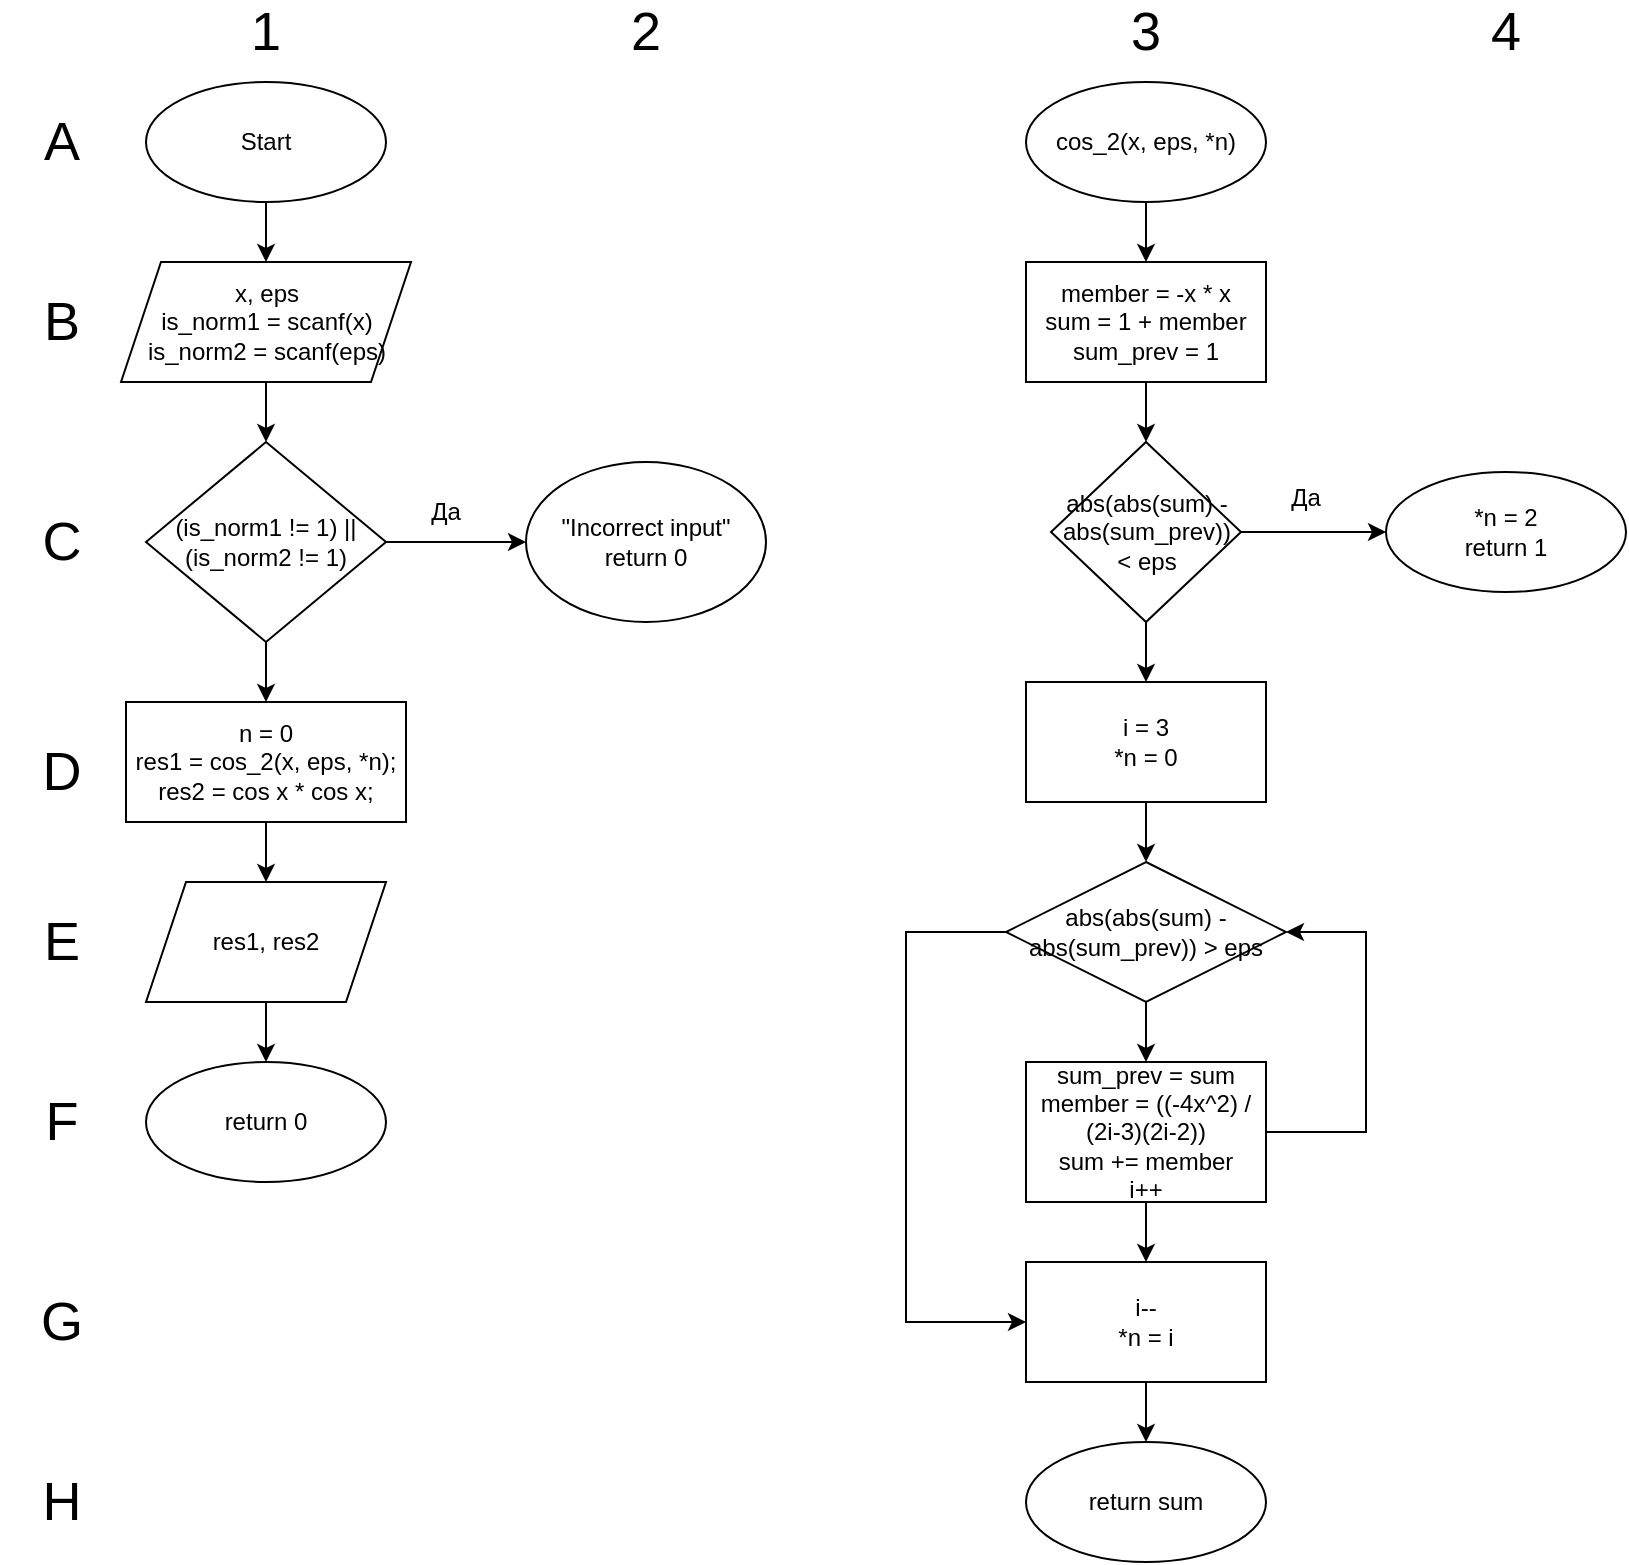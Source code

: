 <mxfile version="20.4.0" type="github">
  <diagram id="qTtcVOJ4ErR_S3zqV3l9" name="Страница 1">
    <mxGraphModel dx="1865" dy="1740" grid="1" gridSize="10" guides="1" tooltips="1" connect="1" arrows="1" fold="1" page="1" pageScale="1" pageWidth="827" pageHeight="1169" math="0" shadow="0">
      <root>
        <mxCell id="0" />
        <mxCell id="1" parent="0" />
        <mxCell id="7ulog912auHwQrE-v7mK-1" value="" style="edgeStyle=orthogonalEdgeStyle;rounded=0;orthogonalLoop=1;jettySize=auto;html=1;" edge="1" parent="1" source="7ulog912auHwQrE-v7mK-2" target="7ulog912auHwQrE-v7mK-4">
          <mxGeometry relative="1" as="geometry" />
        </mxCell>
        <mxCell id="7ulog912auHwQrE-v7mK-2" value="Start" style="ellipse;whiteSpace=wrap;html=1;" vertex="1" parent="1">
          <mxGeometry x="60" y="10" width="120" height="60" as="geometry" />
        </mxCell>
        <mxCell id="7ulog912auHwQrE-v7mK-3" value="" style="edgeStyle=orthogonalEdgeStyle;rounded=0;orthogonalLoop=1;jettySize=auto;html=1;" edge="1" parent="1" source="7ulog912auHwQrE-v7mK-4" target="7ulog912auHwQrE-v7mK-7">
          <mxGeometry relative="1" as="geometry" />
        </mxCell>
        <mxCell id="7ulog912auHwQrE-v7mK-4" value="x, eps&lt;br&gt;is_norm1 = scanf(x)&lt;br&gt;is_norm2 = scanf(eps)" style="shape=parallelogram;perimeter=parallelogramPerimeter;whiteSpace=wrap;html=1;fixedSize=1;" vertex="1" parent="1">
          <mxGeometry x="47.5" y="100" width="145" height="60" as="geometry" />
        </mxCell>
        <mxCell id="7ulog912auHwQrE-v7mK-5" value="" style="edgeStyle=orthogonalEdgeStyle;rounded=0;orthogonalLoop=1;jettySize=auto;html=1;" edge="1" parent="1" source="7ulog912auHwQrE-v7mK-7">
          <mxGeometry relative="1" as="geometry">
            <mxPoint x="250" y="240" as="targetPoint" />
          </mxGeometry>
        </mxCell>
        <mxCell id="7ulog912auHwQrE-v7mK-6" value="" style="edgeStyle=orthogonalEdgeStyle;rounded=0;orthogonalLoop=1;jettySize=auto;html=1;" edge="1" parent="1" source="7ulog912auHwQrE-v7mK-7" target="7ulog912auHwQrE-v7mK-10">
          <mxGeometry relative="1" as="geometry" />
        </mxCell>
        <mxCell id="7ulog912auHwQrE-v7mK-7" value="(is_norm1 != 1) ||&lt;br&gt;(is_norm2 != 1)" style="rhombus;whiteSpace=wrap;html=1;" vertex="1" parent="1">
          <mxGeometry x="60" y="190" width="120" height="100" as="geometry" />
        </mxCell>
        <mxCell id="7ulog912auHwQrE-v7mK-8" value="&quot;Incorrect input&quot;&lt;br&gt;return 0" style="ellipse;whiteSpace=wrap;html=1;" vertex="1" parent="1">
          <mxGeometry x="250" y="200" width="120" height="80" as="geometry" />
        </mxCell>
        <mxCell id="7ulog912auHwQrE-v7mK-9" value="" style="edgeStyle=orthogonalEdgeStyle;rounded=0;orthogonalLoop=1;jettySize=auto;html=1;" edge="1" parent="1" source="7ulog912auHwQrE-v7mK-10" target="7ulog912auHwQrE-v7mK-12">
          <mxGeometry relative="1" as="geometry" />
        </mxCell>
        <mxCell id="7ulog912auHwQrE-v7mK-10" value="n = 0&lt;br&gt;res1 = cos_2(x, eps, *n);&lt;br&gt;res2 = cos x * cos x;" style="whiteSpace=wrap;html=1;" vertex="1" parent="1">
          <mxGeometry x="50" y="320" width="140" height="60" as="geometry" />
        </mxCell>
        <mxCell id="7ulog912auHwQrE-v7mK-11" value="" style="edgeStyle=orthogonalEdgeStyle;rounded=0;orthogonalLoop=1;jettySize=auto;html=1;" edge="1" parent="1" source="7ulog912auHwQrE-v7mK-12" target="7ulog912auHwQrE-v7mK-13">
          <mxGeometry relative="1" as="geometry" />
        </mxCell>
        <mxCell id="7ulog912auHwQrE-v7mK-12" value="res1, res2" style="shape=parallelogram;perimeter=parallelogramPerimeter;whiteSpace=wrap;html=1;fixedSize=1;" vertex="1" parent="1">
          <mxGeometry x="60" y="410" width="120" height="60" as="geometry" />
        </mxCell>
        <mxCell id="7ulog912auHwQrE-v7mK-13" value="return 0" style="ellipse;whiteSpace=wrap;html=1;" vertex="1" parent="1">
          <mxGeometry x="60" y="500" width="120" height="60" as="geometry" />
        </mxCell>
        <mxCell id="7ulog912auHwQrE-v7mK-14" value="" style="edgeStyle=orthogonalEdgeStyle;rounded=0;orthogonalLoop=1;jettySize=auto;html=1;" edge="1" parent="1" source="7ulog912auHwQrE-v7mK-15" target="7ulog912auHwQrE-v7mK-17">
          <mxGeometry relative="1" as="geometry" />
        </mxCell>
        <mxCell id="7ulog912auHwQrE-v7mK-15" value="cos_2(x, eps, *n)" style="ellipse;whiteSpace=wrap;html=1;" vertex="1" parent="1">
          <mxGeometry x="500" y="10" width="120" height="60" as="geometry" />
        </mxCell>
        <mxCell id="7ulog912auHwQrE-v7mK-16" value="" style="edgeStyle=orthogonalEdgeStyle;rounded=0;orthogonalLoop=1;jettySize=auto;html=1;" edge="1" parent="1" source="7ulog912auHwQrE-v7mK-17" target="7ulog912auHwQrE-v7mK-20">
          <mxGeometry relative="1" as="geometry" />
        </mxCell>
        <mxCell id="7ulog912auHwQrE-v7mK-17" value="member = -x * x&lt;br&gt;sum = 1 + member&lt;br&gt;sum_prev = 1" style="whiteSpace=wrap;html=1;" vertex="1" parent="1">
          <mxGeometry x="500" y="100" width="120" height="60" as="geometry" />
        </mxCell>
        <mxCell id="7ulog912auHwQrE-v7mK-18" value="" style="edgeStyle=orthogonalEdgeStyle;rounded=0;orthogonalLoop=1;jettySize=auto;html=1;" edge="1" parent="1" source="7ulog912auHwQrE-v7mK-20" target="7ulog912auHwQrE-v7mK-21">
          <mxGeometry relative="1" as="geometry" />
        </mxCell>
        <mxCell id="7ulog912auHwQrE-v7mK-19" value="" style="edgeStyle=orthogonalEdgeStyle;rounded=0;orthogonalLoop=1;jettySize=auto;html=1;" edge="1" parent="1" source="7ulog912auHwQrE-v7mK-20">
          <mxGeometry relative="1" as="geometry">
            <mxPoint x="560" y="310" as="targetPoint" />
          </mxGeometry>
        </mxCell>
        <mxCell id="7ulog912auHwQrE-v7mK-20" value="abs(abs(sum) - abs(sum_prev)) &amp;lt; eps" style="rhombus;whiteSpace=wrap;html=1;" vertex="1" parent="1">
          <mxGeometry x="512.5" y="190" width="95" height="90" as="geometry" />
        </mxCell>
        <mxCell id="7ulog912auHwQrE-v7mK-21" value="*n = 2&lt;br&gt;return 1" style="ellipse;whiteSpace=wrap;html=1;" vertex="1" parent="1">
          <mxGeometry x="680" y="205" width="120" height="60" as="geometry" />
        </mxCell>
        <mxCell id="7ulog912auHwQrE-v7mK-31" value="Да" style="text;html=1;strokeColor=none;fillColor=none;align=center;verticalAlign=middle;whiteSpace=wrap;rounded=0;" vertex="1" parent="1">
          <mxGeometry x="180" y="210" width="60" height="30" as="geometry" />
        </mxCell>
        <mxCell id="7ulog912auHwQrE-v7mK-32" value="Да" style="text;html=1;strokeColor=none;fillColor=none;align=center;verticalAlign=middle;whiteSpace=wrap;rounded=0;" vertex="1" parent="1">
          <mxGeometry x="610" y="200" width="60" height="35" as="geometry" />
        </mxCell>
        <mxCell id="7ulog912auHwQrE-v7mK-34" value="&lt;font style=&quot;font-size: 27px;&quot;&gt;A&lt;/font&gt;" style="text;html=1;strokeColor=none;fillColor=none;align=center;verticalAlign=middle;whiteSpace=wrap;rounded=0;strokeWidth=10;" vertex="1" parent="1">
          <mxGeometry x="-12.5" y="25" width="60" height="30" as="geometry" />
        </mxCell>
        <mxCell id="7ulog912auHwQrE-v7mK-35" value="&lt;font style=&quot;font-size: 27px;&quot;&gt;B&lt;/font&gt;" style="text;html=1;strokeColor=none;fillColor=none;align=center;verticalAlign=middle;whiteSpace=wrap;rounded=0;strokeWidth=10;" vertex="1" parent="1">
          <mxGeometry x="-12.5" y="115" width="60" height="30" as="geometry" />
        </mxCell>
        <mxCell id="7ulog912auHwQrE-v7mK-36" value="&lt;font style=&quot;font-size: 27px;&quot;&gt;C&lt;/font&gt;" style="text;html=1;strokeColor=none;fillColor=none;align=center;verticalAlign=middle;whiteSpace=wrap;rounded=0;strokeWidth=10;" vertex="1" parent="1">
          <mxGeometry x="-12.5" y="225" width="60" height="30" as="geometry" />
        </mxCell>
        <mxCell id="7ulog912auHwQrE-v7mK-37" value="&lt;font style=&quot;font-size: 27px;&quot;&gt;D&lt;/font&gt;" style="text;html=1;strokeColor=none;fillColor=none;align=center;verticalAlign=middle;whiteSpace=wrap;rounded=0;strokeWidth=10;" vertex="1" parent="1">
          <mxGeometry x="-12.5" y="340" width="60" height="30" as="geometry" />
        </mxCell>
        <mxCell id="7ulog912auHwQrE-v7mK-38" value="&lt;font style=&quot;font-size: 27px;&quot;&gt;E&lt;/font&gt;" style="text;html=1;strokeColor=none;fillColor=none;align=center;verticalAlign=middle;whiteSpace=wrap;rounded=0;strokeWidth=10;" vertex="1" parent="1">
          <mxGeometry x="-12.5" y="425" width="60" height="30" as="geometry" />
        </mxCell>
        <mxCell id="7ulog912auHwQrE-v7mK-39" value="&lt;font style=&quot;font-size: 27px;&quot;&gt;F&lt;/font&gt;" style="text;html=1;strokeColor=none;fillColor=none;align=center;verticalAlign=middle;whiteSpace=wrap;rounded=0;strokeWidth=10;" vertex="1" parent="1">
          <mxGeometry x="-12.5" y="515" width="60" height="30" as="geometry" />
        </mxCell>
        <mxCell id="7ulog912auHwQrE-v7mK-40" value="&lt;font style=&quot;font-size: 27px;&quot;&gt;G&lt;/font&gt;" style="text;html=1;strokeColor=none;fillColor=none;align=center;verticalAlign=middle;whiteSpace=wrap;rounded=0;strokeWidth=10;" vertex="1" parent="1">
          <mxGeometry x="-12.5" y="615" width="60" height="30" as="geometry" />
        </mxCell>
        <mxCell id="7ulog912auHwQrE-v7mK-41" value="&lt;font style=&quot;font-size: 27px;&quot;&gt;1&lt;/font&gt;" style="text;html=1;strokeColor=none;fillColor=none;align=center;verticalAlign=middle;whiteSpace=wrap;rounded=0;strokeWidth=10;" vertex="1" parent="1">
          <mxGeometry x="90" y="-30" width="60" height="30" as="geometry" />
        </mxCell>
        <mxCell id="7ulog912auHwQrE-v7mK-42" value="&lt;font style=&quot;font-size: 27px;&quot;&gt;2&lt;/font&gt;" style="text;html=1;strokeColor=none;fillColor=none;align=center;verticalAlign=middle;whiteSpace=wrap;rounded=0;strokeWidth=10;" vertex="1" parent="1">
          <mxGeometry x="280" y="-30" width="60" height="30" as="geometry" />
        </mxCell>
        <mxCell id="7ulog912auHwQrE-v7mK-43" value="&lt;font style=&quot;font-size: 27px;&quot;&gt;3&lt;/font&gt;" style="text;html=1;strokeColor=none;fillColor=none;align=center;verticalAlign=middle;whiteSpace=wrap;rounded=0;strokeWidth=10;" vertex="1" parent="1">
          <mxGeometry x="530" y="-30" width="60" height="30" as="geometry" />
        </mxCell>
        <mxCell id="7ulog912auHwQrE-v7mK-44" value="&lt;font style=&quot;font-size: 27px;&quot;&gt;4&lt;/font&gt;" style="text;html=1;strokeColor=none;fillColor=none;align=center;verticalAlign=middle;whiteSpace=wrap;rounded=0;strokeWidth=10;" vertex="1" parent="1">
          <mxGeometry x="710" y="-30" width="60" height="30" as="geometry" />
        </mxCell>
        <mxCell id="7ulog912auHwQrE-v7mK-47" value="" style="edgeStyle=orthogonalEdgeStyle;rounded=0;orthogonalLoop=1;jettySize=auto;html=1;" edge="1" parent="1" source="7ulog912auHwQrE-v7mK-45" target="7ulog912auHwQrE-v7mK-46">
          <mxGeometry relative="1" as="geometry" />
        </mxCell>
        <mxCell id="7ulog912auHwQrE-v7mK-45" value="i = 3&lt;br&gt;*n = 0" style="rounded=0;whiteSpace=wrap;html=1;" vertex="1" parent="1">
          <mxGeometry x="500" y="310" width="120" height="60" as="geometry" />
        </mxCell>
        <mxCell id="7ulog912auHwQrE-v7mK-49" value="" style="edgeStyle=orthogonalEdgeStyle;rounded=0;orthogonalLoop=1;jettySize=auto;html=1;" edge="1" parent="1" source="7ulog912auHwQrE-v7mK-46" target="7ulog912auHwQrE-v7mK-48">
          <mxGeometry relative="1" as="geometry" />
        </mxCell>
        <mxCell id="7ulog912auHwQrE-v7mK-57" style="edgeStyle=orthogonalEdgeStyle;rounded=0;orthogonalLoop=1;jettySize=auto;html=1;exitX=0;exitY=0.5;exitDx=0;exitDy=0;entryX=0;entryY=0.5;entryDx=0;entryDy=0;" edge="1" parent="1" source="7ulog912auHwQrE-v7mK-46" target="7ulog912auHwQrE-v7mK-52">
          <mxGeometry relative="1" as="geometry">
            <Array as="points">
              <mxPoint x="440" y="435" />
              <mxPoint x="440" y="630" />
            </Array>
          </mxGeometry>
        </mxCell>
        <mxCell id="7ulog912auHwQrE-v7mK-46" value="abs(abs(sum) -abs(sum_prev)) &amp;gt; eps" style="rhombus;whiteSpace=wrap;html=1;" vertex="1" parent="1">
          <mxGeometry x="490" y="400" width="140" height="70" as="geometry" />
        </mxCell>
        <mxCell id="7ulog912auHwQrE-v7mK-56" style="edgeStyle=orthogonalEdgeStyle;rounded=0;orthogonalLoop=1;jettySize=auto;html=1;exitX=1;exitY=0.5;exitDx=0;exitDy=0;entryX=1;entryY=0.5;entryDx=0;entryDy=0;" edge="1" parent="1" source="7ulog912auHwQrE-v7mK-48" target="7ulog912auHwQrE-v7mK-46">
          <mxGeometry relative="1" as="geometry">
            <Array as="points">
              <mxPoint x="670" y="535" />
              <mxPoint x="670" y="435" />
            </Array>
          </mxGeometry>
        </mxCell>
        <mxCell id="7ulog912auHwQrE-v7mK-58" value="" style="edgeStyle=orthogonalEdgeStyle;rounded=0;orthogonalLoop=1;jettySize=auto;html=1;" edge="1" parent="1" source="7ulog912auHwQrE-v7mK-48" target="7ulog912auHwQrE-v7mK-52">
          <mxGeometry relative="1" as="geometry" />
        </mxCell>
        <mxCell id="7ulog912auHwQrE-v7mK-48" value="sum_prev = sum&lt;br&gt;member = ((-4x^2) / (2i-3)(2i-2))&lt;br&gt;sum += member&lt;br&gt;i++" style="whiteSpace=wrap;html=1;" vertex="1" parent="1">
          <mxGeometry x="500" y="500" width="120" height="70" as="geometry" />
        </mxCell>
        <mxCell id="7ulog912auHwQrE-v7mK-54" value="" style="edgeStyle=orthogonalEdgeStyle;rounded=0;orthogonalLoop=1;jettySize=auto;html=1;" edge="1" parent="1" source="7ulog912auHwQrE-v7mK-52" target="7ulog912auHwQrE-v7mK-53">
          <mxGeometry relative="1" as="geometry" />
        </mxCell>
        <mxCell id="7ulog912auHwQrE-v7mK-52" value="i--&lt;br&gt;*n = i" style="rounded=0;whiteSpace=wrap;html=1;" vertex="1" parent="1">
          <mxGeometry x="500" y="600" width="120" height="60" as="geometry" />
        </mxCell>
        <mxCell id="7ulog912auHwQrE-v7mK-53" value="return sum" style="ellipse;whiteSpace=wrap;html=1;rounded=0;" vertex="1" parent="1">
          <mxGeometry x="500" y="690" width="120" height="60" as="geometry" />
        </mxCell>
        <mxCell id="7ulog912auHwQrE-v7mK-55" value="&lt;font style=&quot;font-size: 27px;&quot;&gt;H&lt;/font&gt;" style="text;html=1;strokeColor=none;fillColor=none;align=center;verticalAlign=middle;whiteSpace=wrap;rounded=0;strokeWidth=10;" vertex="1" parent="1">
          <mxGeometry x="-12.5" y="705" width="60" height="30" as="geometry" />
        </mxCell>
      </root>
    </mxGraphModel>
  </diagram>
</mxfile>
